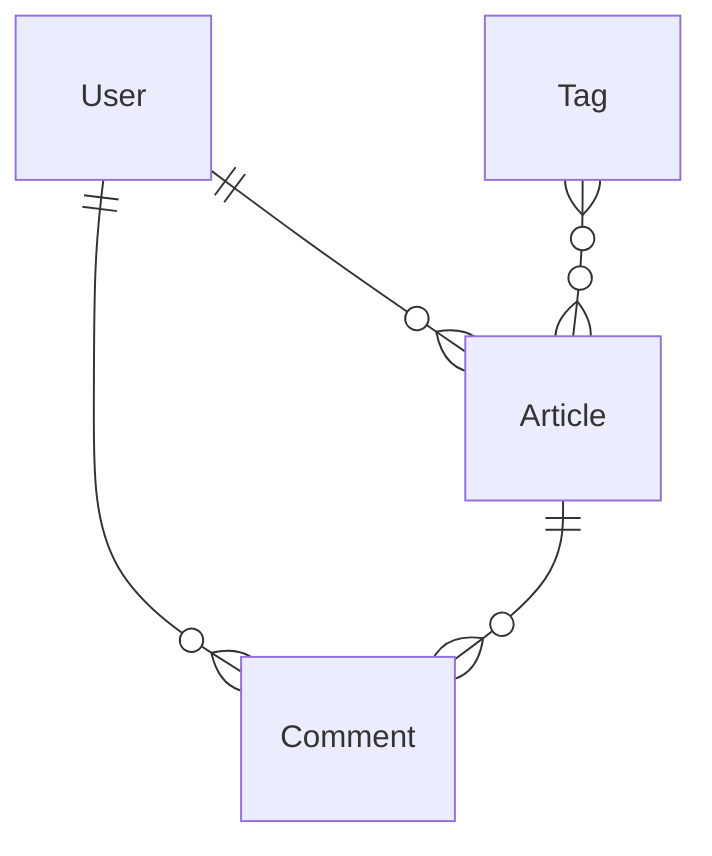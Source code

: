 erDiagram
    User ||--o{ Article: ""
    User ||--o{ Comment: ""
    Article ||--o{ Comment: ""
    Tag }o--o{ Article: ""